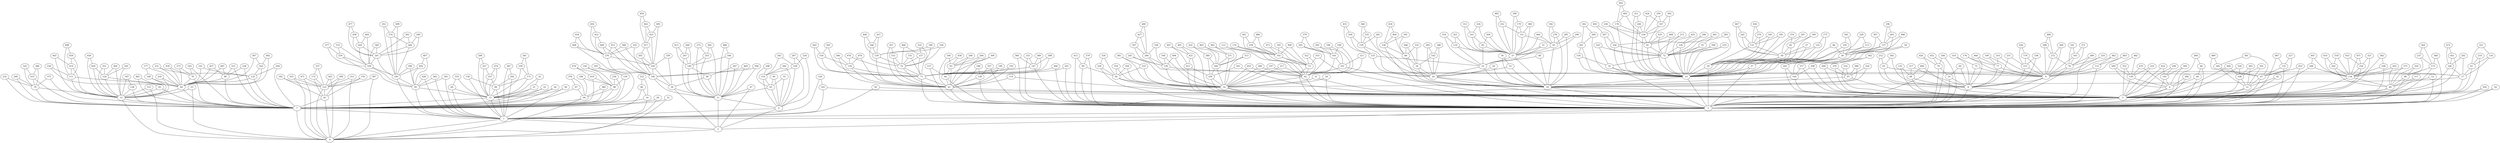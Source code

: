 graph{
61 -- 17;
231 -- 122;
401 -- 248;
61 -- 5;
118 -- 71;
231 -- 64;
401 -- 134;
118 -- 41;
62 -- 14;
232 -- 79;
402 -- 100;
62 -- 3;
119 -- 37;
232 -- 7;
402 -- 95;
119 -- 33;
63 -- 37;
233 -- 92;
403 -- 267;
63 -- 18;
120 -- 17;
233 -- 14;
403 -- 256;
120 -- 14;
64 -- 13;
234 -- 111;
404 -- 158;
64 -- 7;
121 -- 13;
234 -- 64;
404 -- 84;
121 -- 0;
65 -- 9;
235 -- 159;
405 -- 178;
65 -- 8;
122 -- 64;
235 -- 20;
405 -- 156;
122 -- 7;
66 -- 46;
236 -- 156;
406 -- 246;
66 -- 3;
123 -- 45;
236 -- 81;
406 -- 139;
123 -- 0;
67 -- 12;
237 -- 173;
407 -- 402;
67 -- 3;
124 -- 64;
237 -- 80;
407 -- 95;
124 -- 13;
68 -- 8;
238 -- 110;
408 -- 276;
68 -- 5;
125 -- 38;
238 -- 4;
408 -- 140;
125 -- 19;
69 -- 15;
239 -- 171;
409 -- 276;
69 -- 1;
126 -- 72;
239 -- 15;
409 -- 140;
126 -- 19;
70 -- 10;
240 -- 79;
410 -- 262;
70 -- 3;
127 -- 44;
240 -- 7;
410 -- 134;
127 -- 3;
71 -- 41;
241 -- 109;
411 -- 104;
71 -- 3;
128 -- 41;
241 -- 100;
411 -- 5;
128 -- 3;
72 -- 35;
242 -- 131;
412 -- 276;
72 -- 19;
129 -- 98;
242 -- 38;
412 -- 140;
129 -- 7;
73 -- 62;
243 -- 144;
413 -- 247;
73 -- 3;
130 -- 6;
243 -- 5;
413 -- 149;
130 -- 5;
74 -- 71;
244 -- 156;
414 -- 111;
74 -- 41;
131 -- 38;
244 -- 19;
414 -- 13;
131 -- 29;
75 -- 9;
245 -- 120;
415 -- 99;
75 -- 8;
132 -- 67;
245 -- 14;
415 -- 3;
132 -- 3;
76 -- 64;
246 -- 139;
416 -- 145;
76 -- 7;
133 -- 33;
246 -- 74;
416 -- 5;
133 -- 20;
77 -- 9;
247 -- 149;
417 -- 265;
77 -- 8;
134 -- 40;
247 -- 11;
417 -- 250;
134 -- 5;
78 -- 9;
248 -- 134;
418 -- 404;
78 -- 3;
135 -- 68;
248 -- 5;
418 -- 158;
135 -- 5;
79 -- 13;
249 -- 104;
419 -- 98;
79 -- 7;
136 -- 89;
249 -- 14;
419 -- 7;
136 -- 1;
80 -- 40;
250 -- 140;
420 -- 124;
80 -- 3;
137 -- 36;
250 -- 39;
420 -- 13;
137 -- 19;
81 -- 72;
251 -- 153;
421 -- 411;
81 -- 19;
138 -- 13;
251 -- 8;
421 -- 5;
138 -- 7;
82 -- 38;
252 -- 151;
422 -- 409;
82 -- 29;
139 -- 74;
252 -- 37;
422 -- 276;
139 -- 41;
83 -- 13;
253 -- 79;
423 -- 417;
83 -- 7;
140 -- 39;
253 -- 7;
423 -- 250;
140 -- 11;
84 -- 34;
254 -- 134;
424 -- 167;
84 -- 18;
141 -- 122;
254 -- 5;
424 -- 156;
141 -- 64;
85 -- 37;
255 -- 149;
425 -- 126;
85 -- 33;
142 -- 34;
255 -- 11;
425 -- 19;
142 -- 20;
86 -- 36;
256 -- 72;
426 -- 70;
86 -- 19;
143 -- 5;
256 -- 19;
426 -- 3;
143 -- 1;
87 -- 18;
257 -- 107;
427 -- 347;
87 -- 5;
144 -- 18;
257 -- 15;
427 -- 284;
144 -- 5;
88 -- 64;
258 -- 102;
428 -- 95;
88 -- 7;
145 -- 6;
258 -- 73;
428 -- 1;
145 -- 5;
89 -- 15;
259 -- 109;
429 -- 241;
89 -- 1;
146 -- 17;
259 -- 95;
429 -- 109;
146 -- 5;
90 -- 39;
260 -- 247;
430 -- 420;
90 -- 11;
147 -- 71;
260 -- 149;
430 -- 13;
147 -- 3;
91 -- 72;
261 -- 154;
431 -- 169;
91 -- 19;
148 -- 64;
261 -- 19;
431 -- 133;
148 -- 13;
92 -- 14;
262 -- 134;
432 -- 280;
92 -- 3;
149 -- 90;
262 -- 40;
432 -- 249;
149 -- 11;
93 -- 44;
263 -- 137;
433 -- 81;
93 -- 41;
150 -- 118;
263 -- 19;
433 -- 72;
150 -- 71;
94 -- 7;
264 -- 261;
434 -- 408;
94 -- 0;
151 -- 63;
264 -- 19;
434 -- 276;
151 -- 37;
95 -- 15;
265 -- 250;
435 -- 67;
95 -- 1;
152 -- 74;
265 -- 140;
435 -- 3;
152 -- 41;
96 -- 16;
266 -- 241;
436 -- 170;
96 -- 1;
153 -- 9;
266 -- 100;
436 -- 153;
153 -- 8;
97 -- 94;
267 -- 256;
437 -- 246;
97 -- 7;
154 -- 35;
267 -- 72;
437 -- 139;
154 -- 19;
98 -- 94;
268 -- 66;
438 -- 429;
98 -- 7;
155 -- 74;
268 -- 3;
438 -- 241;
155 -- 71;
99 -- 92;
269 -- 130;
439 -- 76;
99 -- 3;
156 -- 81;
269 -- 6;
439 -- 64;
156 -- 19;
100 -- 95;
270 -- 131;
440 -- 427;
100 -- 1;
157 -- 74;
270 -- 29;
440 -- 284;
157 -- 71;
101 -- 62;
271 -- 249;
441 -- 258;
101 -- 3;
158 -- 84;
271 -- 14;
441 -- 102;
158 -- 18;
102 -- 73;
272 -- 78;
442 -- 423;
102 -- 62;
159 -- 133;
272 -- 9;
442 -- 417;
159 -- 20;
103 -- 101;
273 -- 76;
443 -- 150;
103 -- 62;
160 -- 67;
273 -- 64;
443 -- 71;
160 -- 12;
104 -- 14;
274 -- 266;
444 -- 63;
104 -- 5;
161 -- 85;
274 -- 100;
444 -- 37;
161 -- 37;
105 -- 36;
275 -- 255;
445 -- 414;
105 -- 27;
162 -- 122;
275 -- 11;
445 -- 13;
162 -- 64;
106 -- 93;
276 -- 250;
446 -- 84;
106 -- 41;
163 -- 78;
276 -- 140;
446 -- 34;
163 -- 9;
107 -- 89;
277 -- 259;
447 -- 421;
107 -- 15;
164 -- 92;
277 -- 109;
447 -- 411;
164 -- 3;
230 -- 7;
108 -- 12;
278 -- 63;
448 -- 87;
108 -- 5;
165 -- 131;
278 -- 18;
448 -- 5;
165 -- 29;
109 -- 100;
279 -- 99;
449 -- 108;
109 -- 95;
166 -- 149;
279 -- 3;
449 -- 5;
166 -- 11;
110 -- 43;
280 -- 249;
450 -- 422;
110 -- 4;
167 -- 156;
280 -- 104;
450 -- 276;
167 -- 81;
111 -- 64;
281 -- 159;
451 -- 146;
111 -- 13;
168 -- 134;
281 -- 20;
451 -- 5;
168 -- 5;
112 -- 102;
282 -- 95;
452 -- 70;
112 -- 62;
169 -- 159;
282 -- 1;
452 -- 3;
169 -- 133;
113 -- 36;
283 -- 256;
453 -- 254;
113 -- 19;
170 -- 153;
283 -- 19;
453 -- 134;
170 -- 9;
114 -- 41;
284 -- 120;
454 -- 442;
114 -- 5;
171 -- 89;
284 -- 17;
454 -- 417;
171 -- 15;
115 -- 9;
285 -- 63;
455 -- 62;
115 -- 3;
172 -- 123;
285 -- 18;
455 -- 14;
172 -- 45;
116 -- 61;
286 -- 62;
456 -- 270;
116 -- 17;
173 -- 80;
286 -- 14;
456 -- 131;
173 -- 3;
117 -- 40;
287 -- 90;
457 -- 88;
117 -- 5;
174 -- 102;
287 -- 11;
457 -- 64;
4 -- 2;
174 -- 62;
344 -- 4;
288 -- 272;
458 -- 93;
5 -- 3;
175 -- 125;
288 -- 9;
345 -- 105;
458 -- 44;
5 -- 1;
175 -- 19;
345 -- 36;
289 -- 78;
459 -- 414;
6 -- 5;
176 -- 77;
289 -- 3;
346 -- 235;
459 -- 111;
6 -- 3;
176 -- 9;
346 -- 159;
290 -- 63;
460 -- 157;
7 -- 0;
177 -- 148;
290 -- 37;
347 -- 284;
460 -- 74;
7 -- 1;
177 -- 64;
347 -- 120;
291 -- 103;
461 -- 91;
8 -- 5;
178 -- 156;
291 -- 62;
348 -- 173;
461 -- 72;
8 -- 3;
178 -- 19;
348 -- 3;
292 -- 89;
462 -- 115;
9 -- 8;
179 -- 151;
292 -- 1;
349 -- 241;
462 -- 9;
9 -- 3;
179 -- 37;
349 -- 109;
293 -- 103;
463 -- 271;
10 -- 8;
180 -- 98;
293 -- 101;
350 -- 5;
463 -- 249;
10 -- 3;
180 -- 94;
350 -- 3;
294 -- 145;
464 -- 429;
11 -- 4;
181 -- 95;
294 -- 5;
351 -- 124;
464 -- 109;
11 -- 2;
181 -- 1;
351 -- 13;
295 -- 142;
465 -- 83;
12 -- 5;
182 -- 123;
295 -- 20;
352 -- 274;
465 -- 7;
12 -- 3;
182 -- 45;
352 -- 100;
296 -- 72;
466 -- 77;
13 -- 7;
183 -- 76;
296 -- 19;
353 -- 130;
466 -- 8;
13 -- 0;
183 -- 7;
353 -- 5;
297 -- 238;
467 -- 242;
14 -- 5;
184 -- 70;
297 -- 4;
354 -- 92;
467 -- 38;
14 -- 3;
184 -- 3;
354 -- 14;
298 -- 110;
468 -- 81;
15 -- 7;
185 -- 131;
298 -- 43;
355 -- 123;
468 -- 72;
15 -- 1;
185 -- 29;
355 -- 0;
299 -- 257;
469 -- 140;
16 -- 7;
186 -- 128;
299 -- 15;
356 -- 278;
469 -- 11;
16 -- 1;
186 -- 41;
356 -- 63;
300 -- 140;
470 -- 130;
17 -- 14;
187 -- 138;
300 -- 11;
357 -- 152;
470 -- 6;
17 -- 5;
187 -- 13;
357 -- 41;
301 -- 158;
471 -- 123;
18 -- 5;
188 -- 142;
301 -- 84;
358 -- 92;
471 -- 0;
18 -- 3;
188 -- 20;
358 -- 14;
302 -- 266;
472 -- 451;
19 -- 18;
189 -- 139;
302 -- 241;
359 -- 167;
472 -- 146;
19 -- 3;
189 -- 74;
359 -- 156;
303 -- 150;
473 -- 102;
20 -- 18;
190 -- 71;
303 -- 71;
360 -- 147;
473 -- 73;
20 -- 3;
190 -- 41;
360 -- 3;
304 -- 85;
474 -- 107;
21 -- 15;
191 -- 163;
304 -- 37;
361 -- 239;
474 -- 15;
21 -- 7;
191 -- 78;
361 -- 171;
305 -- 123;
475 -- 254;
22 -- 15;
192 -- 129;
305 -- 0;
362 -- 243;
475 -- 134;
22 -- 7;
192 -- 98;
362 -- 144;
306 -- 118;
476 -- 118;
400 -- 3;
23 -- 13;
193 -- 71;
306 -- 41;
363 -- 167;
476 -- 71;
23 -- 0;
193 -- 41;
363 -- 156;
307 -- 162;
477 -- 438;
24 -- 20;
194 -- 120;
307 -- 64;
364 -- 237;
477 -- 241;
24 -- 18;
194 -- 14;
364 -- 173;
308 -- 276;
478 -- 118;
25 -- 20;
195 -- 102;
308 -- 250;
365 -- 271;
478 -- 41;
25 -- 18;
195 -- 73;
365 -- 249;
309 -- 123;
479 -- 419;
26 -- 15;
196 -- 103;
309 -- 45;
366 -- 6;
479 -- 98;
26 -- 7;
196 -- 62;
366 -- 5;
310 -- 75;
480 -- 166;
27 -- 19;
197 -- 62;
310 -- 8;
367 -- 137;
480 -- 11;
27 -- 3;
197 -- 14;
367 -- 36;
311 -- 244;
481 -- 255;
28 -- 7;
198 -- 103;
311 -- 19;
368 -- 272;
481 -- 11;
28 -- 0;
198 -- 62;
368 -- 9;
312 -- 161;
482 -- 269;
29 -- 19;
199 -- 77;
312 -- 37;
369 -- 124;
482 -- 130;
29 -- 3;
199 -- 9;
369 -- 13;
313 -- 249;
483 -- 115;
30 -- 25;
200 -- 93;
313 -- 14;
370 -- 87;
483 -- 9;
30 -- 18;
200 -- 41;
370 -- 5;
314 -- 77;
484 -- 288;
31 -- 14;
201 -- 71;
314 -- 9;
371 -- 163;
484 -- 272;
31 -- 5;
201 -- 3;
371 -- 78;
315 -- 123;
485 -- 252;
32 -- 21;
202 -- 146;
315 -- 0;
372 -- 259;
485 -- 37;
32 -- 15;
202 -- 17;
372 -- 109;
316 -- 119;
486 -- 258;
33 -- 20;
203 -- 124;
316 -- 33;
373 -- 79;
486 -- 102;
33 -- 18;
203 -- 13;
373 -- 7;
317 -- 68;
487 -- 132;
34 -- 20;
204 -- 93;
317 -- 8;
374 -- 82;
487 -- 3;
34 -- 18;
204 -- 41;
374 -- 29;
318 -- 262;
488 -- 137;
35 -- 19;
205 -- 134;
318 -- 134;
375 -- 134;
488 -- 36;
35 -- 3;
205 -- 40;
375 -- 40;
319 -- 69;
489 -- 160;
36 -- 27;
206 -- 126;
319 -- 15;
376 -- 123;
489 -- 67;
36 -- 19;
206 -- 72;
376 -- 45;
320 -- 80;
490 -- 102;
37 -- 33;
207 -- 82;
320 -- 40;
377 -- 144;
490 -- 73;
37 -- 18;
207 -- 38;
377 -- 5;
321 -- 254;
491 -- 421;
38 -- 29;
208 -- 144;
321 -- 134;
378 -- 97;
491 -- 5;
38 -- 19;
208 -- 5;
378 -- 94;
322 -- 73;
492 -- 162;
39 -- 11;
209 -- 122;
322 -- 62;
379 -- 291;
492 -- 64;
39 -- 2;
209 -- 7;
379 -- 103;
323 -- 119;
493 -- 405;
40 -- 5;
210 -- 61;
323 -- 37;
380 -- 94;
493 -- 178;
40 -- 3;
210 -- 5;
380 -- 7;
324 -- 238;
494 -- 120;
41 -- 5;
211 -- 101;
324 -- 4;
381 -- 160;
494 -- 14;
41 -- 3;
211 -- 62;
381 -- 67;
325 -- 253;
495 -- 423;
42 -- 12;
212 -- 65;
325 -- 79;
382 -- 168;
495 -- 250;
42 -- 5;
212 -- 8;
382 -- 5;
326 -- 108;
496 -- 68;
43 -- 11;
213 -- 81;
326 -- 5;
383 -- 108;
496 -- 5;
43 -- 4;
213 -- 19;
383 -- 12;
327 -- 128;
497 -- 88;
44 -- 41;
214 -- 130;
327 -- 3;
384 -- 151;
497 -- 64;
44 -- 3;
214 -- 5;
384 -- 37;
328 -- 284;
498 -- 459;
45 -- 7;
215 -- 88;
328 -- 120;
385 -- 233;
498 -- 111;
45 -- 0;
215 -- 7;
385 -- 14;
329 -- 143;
499 -- 274;
344 -- 110;
46 -- 6;
216 -- 87;
329 -- 1;
386 -- 253;
499 -- 100;
46 -- 3;
216 -- 5;
386 -- 79;
330 -- 139;
47 -- 11;
217 -- 62;
330 -- 74;
387 -- 292;
47 -- 2;
217 -- 14;
387 -- 1;
331 -- 147;
48 -- 33;
218 -- 78;
331 -- 3;
388 -- 87;
48 -- 18;
218 -- 9;
388 -- 18;
332 -- 276;
49 -- 43;
219 -- 72;
332 -- 140;
389 -- 147;
49 -- 4;
219 -- 19;
389 -- 71;
333 -- 73;
50 -- 5;
220 -- 64;
333 -- 3;
390 -- 179;
50 -- 1;
220 -- 13;
390 -- 37;
334 -- 164;
51 -- 37;
221 -- 116;
334 -- 92;
391 -- 108;
51 -- 33;
221 -- 61;
391 -- 12;
335 -- 157;
52 -- 7;
222 -- 84;
335 -- 71;
392 -- 65;
52 -- 0;
222 -- 34;
392 -- 8;
336 -- 263;
53 -- 40;
223 -- 96;
336 -- 137;
393 -- 129;
53 -- 3;
223 -- 16;
393 -- 7;
337 -- 172;
54 -- 5;
224 -- 87;
337 -- 123;
394 -- 93;
54 -- 3;
224 -- 18;
394 -- 44;
338 -- 153;
55 -- 43;
225 -- 72;
338 -- 8;
395 -- 82;
55 -- 4;
225 -- 35;
395 -- 29;
339 -- 250;
56 -- 14;
226 -- 161;
339 -- 39;
396 -- 100;
56 -- 3;
226 -- 37;
396 -- 95;
340 -- 266;
57 -- 38;
227 -- 132;
340 -- 241;
397 -- 123;
57 -- 29;
227 -- 67;
397 -- 0;
341 -- 104;
58 -- 15;
228 -- 88;
341 -- 5;
398 -- 147;
0 -- 1;
58 -- 1;
228 -- 7;
398 -- 71;
1 -- 2;
342 -- 264;
2 -- 0;
59 -- 36;
229 -- 113;
342 -- 261;
399 -- 145;
59 -- 19;
229 -- 19;
399 -- 6;
3 -- 1;
343 -- 238;
3 -- 2;
60 -- 10;
230 -- 98;
343 -- 110;
400 -- 71;
60 -- 8;
4 -- 1;
}
